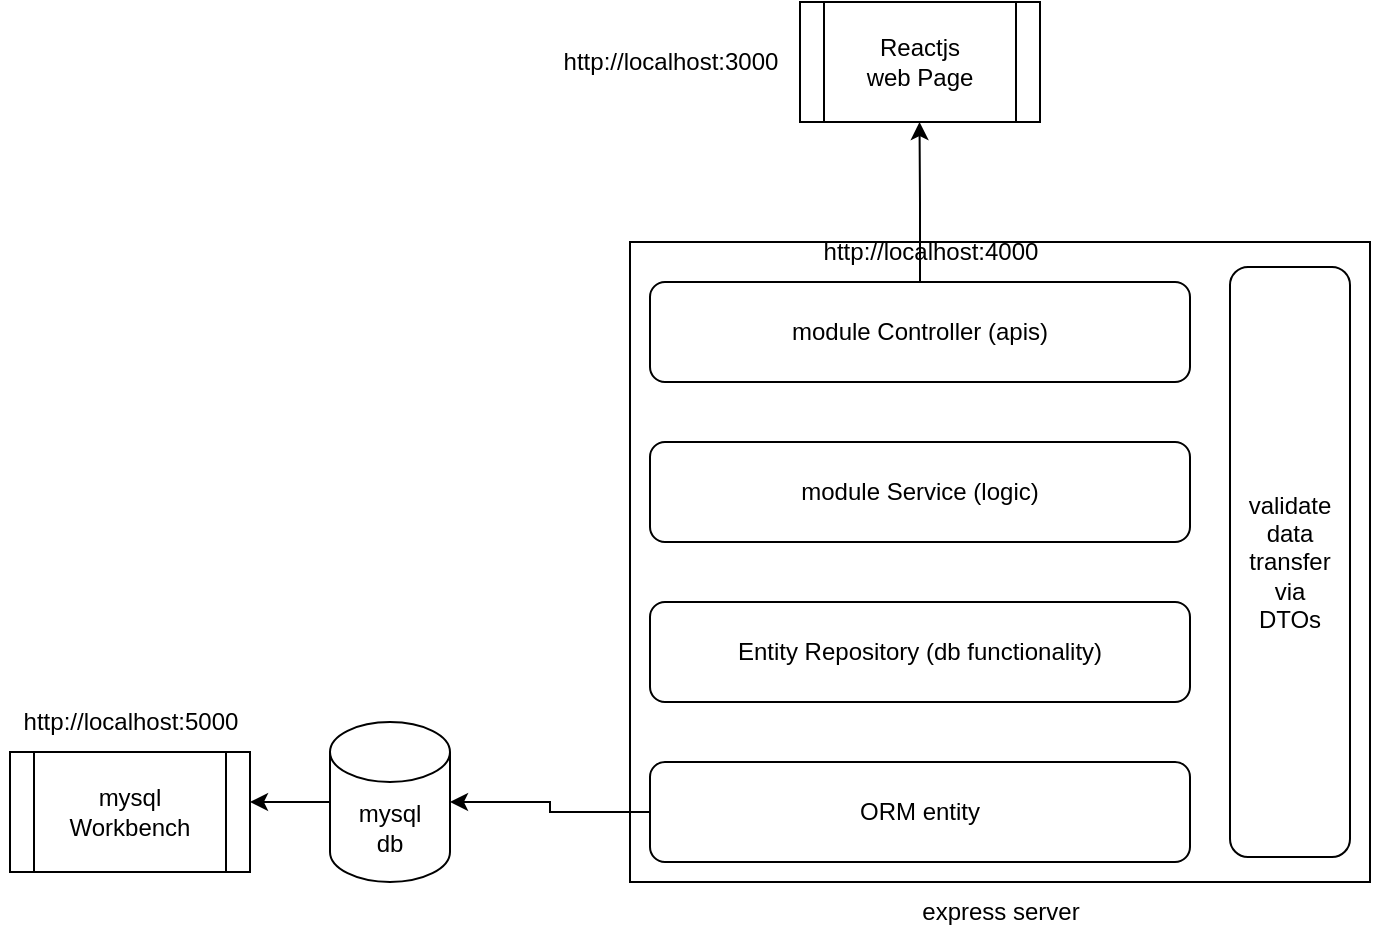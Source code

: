 <mxfile version="21.2.8" type="device">
  <diagram name="Page-1" id="8ctXv81DTyJofQycZeRD">
    <mxGraphModel dx="1400" dy="933" grid="0" gridSize="10" guides="1" tooltips="1" connect="1" arrows="1" fold="1" page="0" pageScale="1" pageWidth="850" pageHeight="1100" math="0" shadow="0">
      <root>
        <mxCell id="0" />
        <mxCell id="1" parent="0" />
        <mxCell id="BYjoCknBkzo6w-Q3iX61-4" value="" style="rounded=0;whiteSpace=wrap;html=1;" vertex="1" parent="1">
          <mxGeometry x="10" y="-40" width="370" height="320" as="geometry" />
        </mxCell>
        <mxCell id="BYjoCknBkzo6w-Q3iX61-13" style="edgeStyle=orthogonalEdgeStyle;rounded=0;orthogonalLoop=1;jettySize=auto;html=1;entryX=1;entryY=0.5;entryDx=0;entryDy=0;entryPerimeter=0;" edge="1" parent="1" source="BYjoCknBkzo6w-Q3iX61-5" target="BYjoCknBkzo6w-Q3iX61-12">
          <mxGeometry relative="1" as="geometry" />
        </mxCell>
        <mxCell id="BYjoCknBkzo6w-Q3iX61-5" value="ORM entity" style="rounded=1;whiteSpace=wrap;html=1;" vertex="1" parent="1">
          <mxGeometry x="20" y="220" width="270" height="50" as="geometry" />
        </mxCell>
        <mxCell id="BYjoCknBkzo6w-Q3iX61-6" value="Entity Repository (db functionality)" style="rounded=1;whiteSpace=wrap;html=1;" vertex="1" parent="1">
          <mxGeometry x="20" y="140" width="270" height="50" as="geometry" />
        </mxCell>
        <mxCell id="BYjoCknBkzo6w-Q3iX61-7" value="module Service (logic)" style="rounded=1;whiteSpace=wrap;html=1;" vertex="1" parent="1">
          <mxGeometry x="20" y="60" width="270" height="50" as="geometry" />
        </mxCell>
        <mxCell id="BYjoCknBkzo6w-Q3iX61-18" style="edgeStyle=orthogonalEdgeStyle;rounded=0;orthogonalLoop=1;jettySize=auto;html=1;exitX=0.5;exitY=0;exitDx=0;exitDy=0;" edge="1" parent="1" source="BYjoCknBkzo6w-Q3iX61-8">
          <mxGeometry relative="1" as="geometry">
            <mxPoint x="154.759" y="-100" as="targetPoint" />
          </mxGeometry>
        </mxCell>
        <mxCell id="BYjoCknBkzo6w-Q3iX61-8" value="module Controller (apis)" style="rounded=1;whiteSpace=wrap;html=1;" vertex="1" parent="1">
          <mxGeometry x="20" y="-20" width="270" height="50" as="geometry" />
        </mxCell>
        <mxCell id="BYjoCknBkzo6w-Q3iX61-9" value="validate&lt;br&gt;data&lt;br&gt;transfer&lt;br&gt;via&lt;br&gt;DTOs" style="rounded=1;whiteSpace=wrap;html=1;" vertex="1" parent="1">
          <mxGeometry x="310" y="-27.5" width="60" height="295" as="geometry" />
        </mxCell>
        <mxCell id="BYjoCknBkzo6w-Q3iX61-10" value="express server" style="text;html=1;align=center;verticalAlign=middle;resizable=0;points=[];autosize=1;strokeColor=none;fillColor=none;" vertex="1" parent="1">
          <mxGeometry x="145" y="280" width="100" height="30" as="geometry" />
        </mxCell>
        <mxCell id="BYjoCknBkzo6w-Q3iX61-14" style="edgeStyle=orthogonalEdgeStyle;rounded=0;orthogonalLoop=1;jettySize=auto;html=1;exitX=0;exitY=0.5;exitDx=0;exitDy=0;exitPerimeter=0;" edge="1" parent="1" source="BYjoCknBkzo6w-Q3iX61-12">
          <mxGeometry relative="1" as="geometry">
            <mxPoint x="-180" y="240" as="targetPoint" />
          </mxGeometry>
        </mxCell>
        <mxCell id="BYjoCknBkzo6w-Q3iX61-12" value="mysql&lt;br&gt;db" style="shape=cylinder3;whiteSpace=wrap;html=1;boundedLbl=1;backgroundOutline=1;size=15;" vertex="1" parent="1">
          <mxGeometry x="-140" y="200" width="60" height="80" as="geometry" />
        </mxCell>
        <mxCell id="BYjoCknBkzo6w-Q3iX61-15" value="mysql&lt;br&gt;Workbench" style="shape=process;whiteSpace=wrap;html=1;backgroundOutline=1;" vertex="1" parent="1">
          <mxGeometry x="-300" y="215" width="120" height="60" as="geometry" />
        </mxCell>
        <mxCell id="BYjoCknBkzo6w-Q3iX61-19" value="Reactjs&lt;br&gt;web Page" style="shape=process;whiteSpace=wrap;html=1;backgroundOutline=1;" vertex="1" parent="1">
          <mxGeometry x="95" y="-160" width="120" height="60" as="geometry" />
        </mxCell>
        <mxCell id="BYjoCknBkzo6w-Q3iX61-20" value="http://localhost:3000" style="text;html=1;align=center;verticalAlign=middle;resizable=0;points=[];autosize=1;strokeColor=none;fillColor=none;" vertex="1" parent="1">
          <mxGeometry x="-35" y="-145" width="130" height="30" as="geometry" />
        </mxCell>
        <mxCell id="BYjoCknBkzo6w-Q3iX61-23" value="http://localhost:4000" style="text;html=1;align=center;verticalAlign=middle;resizable=0;points=[];autosize=1;strokeColor=none;fillColor=none;" vertex="1" parent="1">
          <mxGeometry x="95" y="-50" width="130" height="30" as="geometry" />
        </mxCell>
        <mxCell id="BYjoCknBkzo6w-Q3iX61-24" value="http://localhost:5000" style="text;html=1;align=center;verticalAlign=middle;resizable=0;points=[];autosize=1;strokeColor=none;fillColor=none;" vertex="1" parent="1">
          <mxGeometry x="-305" y="185" width="130" height="30" as="geometry" />
        </mxCell>
      </root>
    </mxGraphModel>
  </diagram>
</mxfile>
